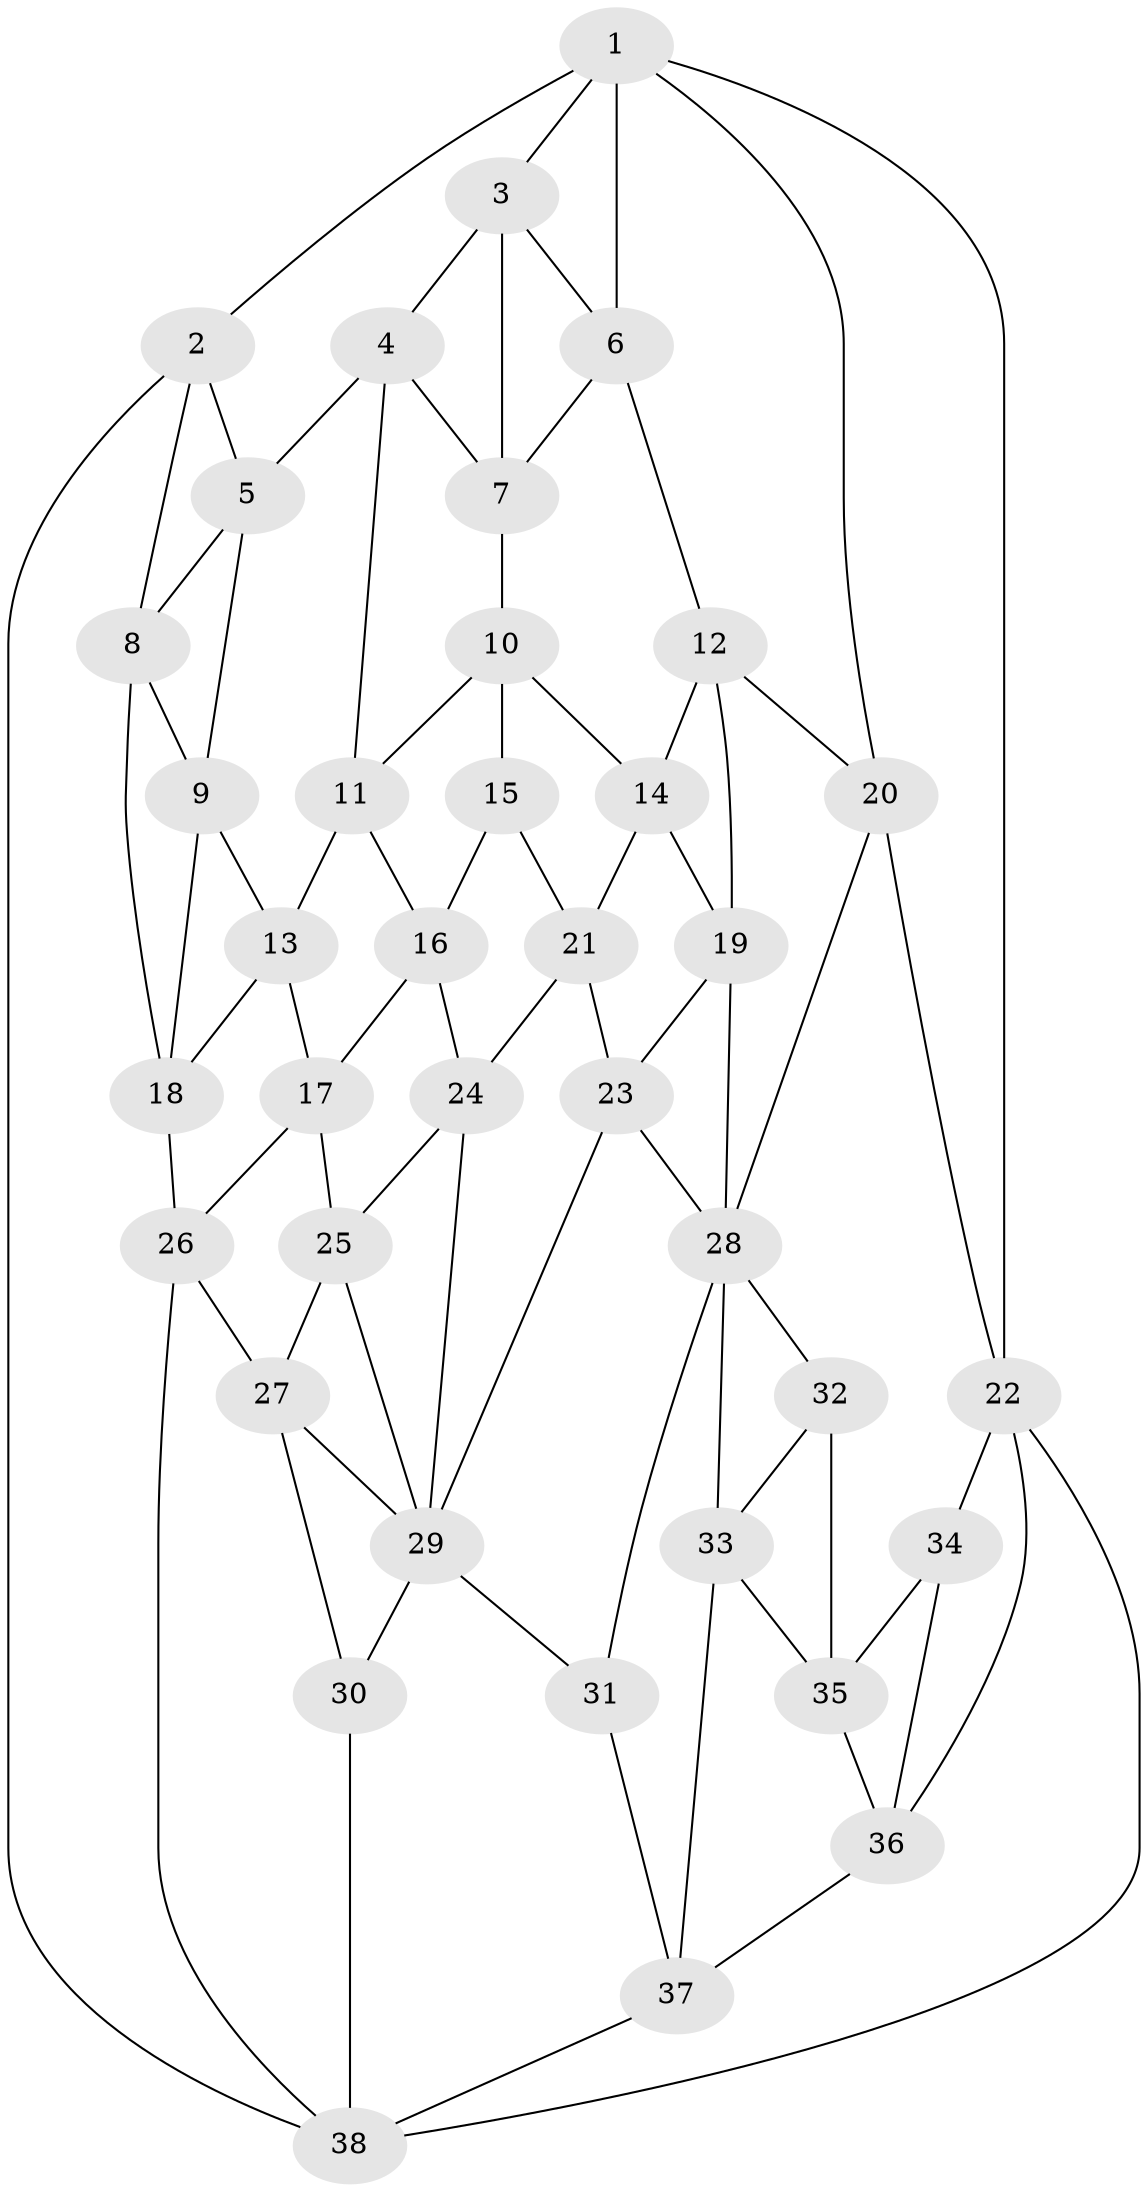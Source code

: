 // original degree distribution, {3: 0.02631578947368421, 6: 0.21052631578947367, 5: 0.5263157894736842, 4: 0.23684210526315788}
// Generated by graph-tools (version 1.1) at 2025/27/03/09/25 03:27:11]
// undirected, 38 vertices, 77 edges
graph export_dot {
graph [start="1"]
  node [color=gray90,style=filled];
  1;
  2;
  3;
  4;
  5;
  6;
  7;
  8;
  9;
  10;
  11;
  12;
  13;
  14;
  15;
  16;
  17;
  18;
  19;
  20;
  21;
  22;
  23;
  24;
  25;
  26;
  27;
  28;
  29;
  30;
  31;
  32;
  33;
  34;
  35;
  36;
  37;
  38;
  1 -- 2 [weight=1.0];
  1 -- 3 [weight=1.0];
  1 -- 6 [weight=1.0];
  1 -- 20 [weight=1.0];
  1 -- 22 [weight=1.0];
  2 -- 5 [weight=1.0];
  2 -- 8 [weight=1.0];
  2 -- 38 [weight=1.0];
  3 -- 4 [weight=1.0];
  3 -- 6 [weight=1.0];
  3 -- 7 [weight=1.0];
  4 -- 5 [weight=1.0];
  4 -- 7 [weight=1.0];
  4 -- 11 [weight=1.0];
  5 -- 8 [weight=1.0];
  5 -- 9 [weight=1.0];
  6 -- 7 [weight=1.0];
  6 -- 12 [weight=1.0];
  7 -- 10 [weight=1.0];
  8 -- 9 [weight=1.0];
  8 -- 18 [weight=1.0];
  9 -- 13 [weight=1.0];
  9 -- 18 [weight=1.0];
  10 -- 11 [weight=1.0];
  10 -- 14 [weight=1.0];
  10 -- 15 [weight=1.0];
  11 -- 13 [weight=1.0];
  11 -- 16 [weight=1.0];
  12 -- 14 [weight=1.0];
  12 -- 19 [weight=1.0];
  12 -- 20 [weight=1.0];
  13 -- 17 [weight=1.0];
  13 -- 18 [weight=1.0];
  14 -- 19 [weight=1.0];
  14 -- 21 [weight=1.0];
  15 -- 16 [weight=1.0];
  15 -- 21 [weight=1.0];
  16 -- 17 [weight=1.0];
  16 -- 24 [weight=1.0];
  17 -- 25 [weight=1.0];
  17 -- 26 [weight=1.0];
  18 -- 26 [weight=1.0];
  19 -- 23 [weight=1.0];
  19 -- 28 [weight=1.0];
  20 -- 22 [weight=1.0];
  20 -- 28 [weight=1.0];
  21 -- 23 [weight=1.0];
  21 -- 24 [weight=1.0];
  22 -- 34 [weight=1.0];
  22 -- 36 [weight=1.0];
  22 -- 38 [weight=1.0];
  23 -- 28 [weight=1.0];
  23 -- 29 [weight=1.0];
  24 -- 25 [weight=1.0];
  24 -- 29 [weight=1.0];
  25 -- 27 [weight=1.0];
  25 -- 29 [weight=1.0];
  26 -- 27 [weight=1.0];
  26 -- 38 [weight=1.0];
  27 -- 29 [weight=1.0];
  27 -- 30 [weight=1.0];
  28 -- 31 [weight=1.0];
  28 -- 32 [weight=1.0];
  28 -- 33 [weight=1.0];
  29 -- 30 [weight=1.0];
  29 -- 31 [weight=1.0];
  30 -- 38 [weight=1.0];
  31 -- 37 [weight=1.0];
  32 -- 33 [weight=1.0];
  32 -- 35 [weight=1.0];
  33 -- 35 [weight=1.0];
  33 -- 37 [weight=1.0];
  34 -- 35 [weight=1.0];
  34 -- 36 [weight=1.0];
  35 -- 36 [weight=1.0];
  36 -- 37 [weight=1.0];
  37 -- 38 [weight=1.0];
}
